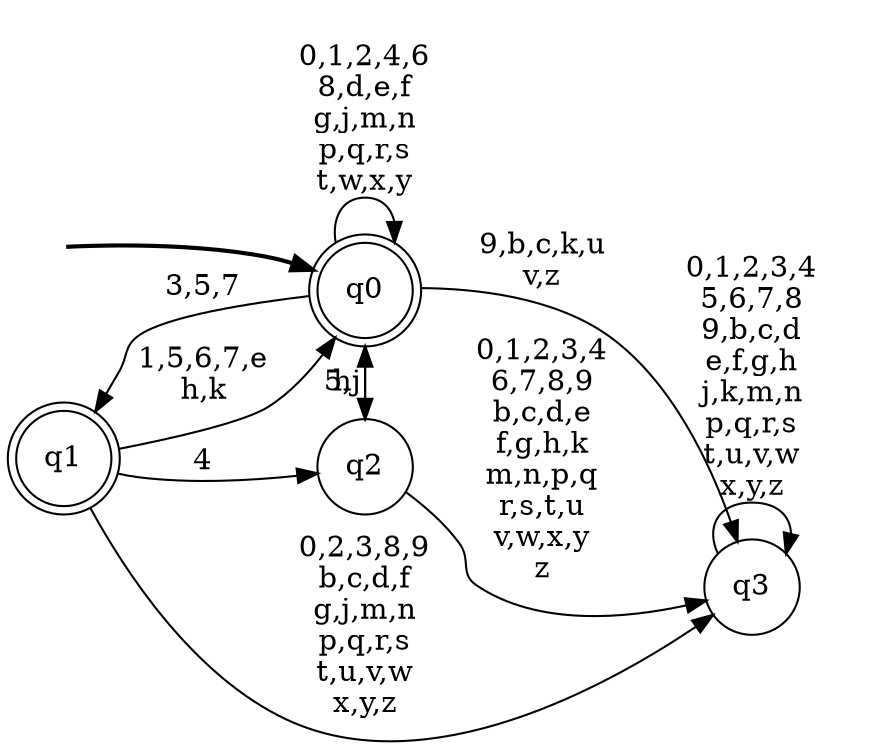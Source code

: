 digraph BlueStar {
__start0 [style = invis, shape = none, label = "", width = 0, height = 0];

rankdir=LR;
size="8,5";

s0 [style="rounded,filled", color="black", fillcolor="white" shape="doublecircle", label="q0"];
s1 [style="rounded,filled", color="black", fillcolor="white" shape="doublecircle", label="q1"];
s2 [style="filled", color="black", fillcolor="white" shape="circle", label="q2"];
s3 [style="filled", color="black", fillcolor="white" shape="circle", label="q3"];
subgraph cluster_main { 
	graph [pad=".75", ranksep="0.15", nodesep="0.15"];
	 style=invis; 
	__start0 -> s0 [penwidth=2];
}
s0 -> s0 [label="0,1,2,4,6\n8,d,e,f\ng,j,m,n\np,q,r,s\nt,w,x,y"];
s0 -> s1 [label="3,5,7"];
s0 -> s2 [label="h"];
s0 -> s3 [label="9,b,c,k,u\nv,z"];
s1 -> s0 [label="1,5,6,7,e\nh,k"];
s1 -> s2 [label="4"];
s1 -> s3 [label="0,2,3,8,9\nb,c,d,f\ng,j,m,n\np,q,r,s\nt,u,v,w\nx,y,z"];
s2 -> s0 [label="5,j"];
s2 -> s3 [label="0,1,2,3,4\n6,7,8,9\nb,c,d,e\nf,g,h,k\nm,n,p,q\nr,s,t,u\nv,w,x,y\nz"];
s3 -> s3 [label="0,1,2,3,4\n5,6,7,8\n9,b,c,d\ne,f,g,h\nj,k,m,n\np,q,r,s\nt,u,v,w\nx,y,z"];

}